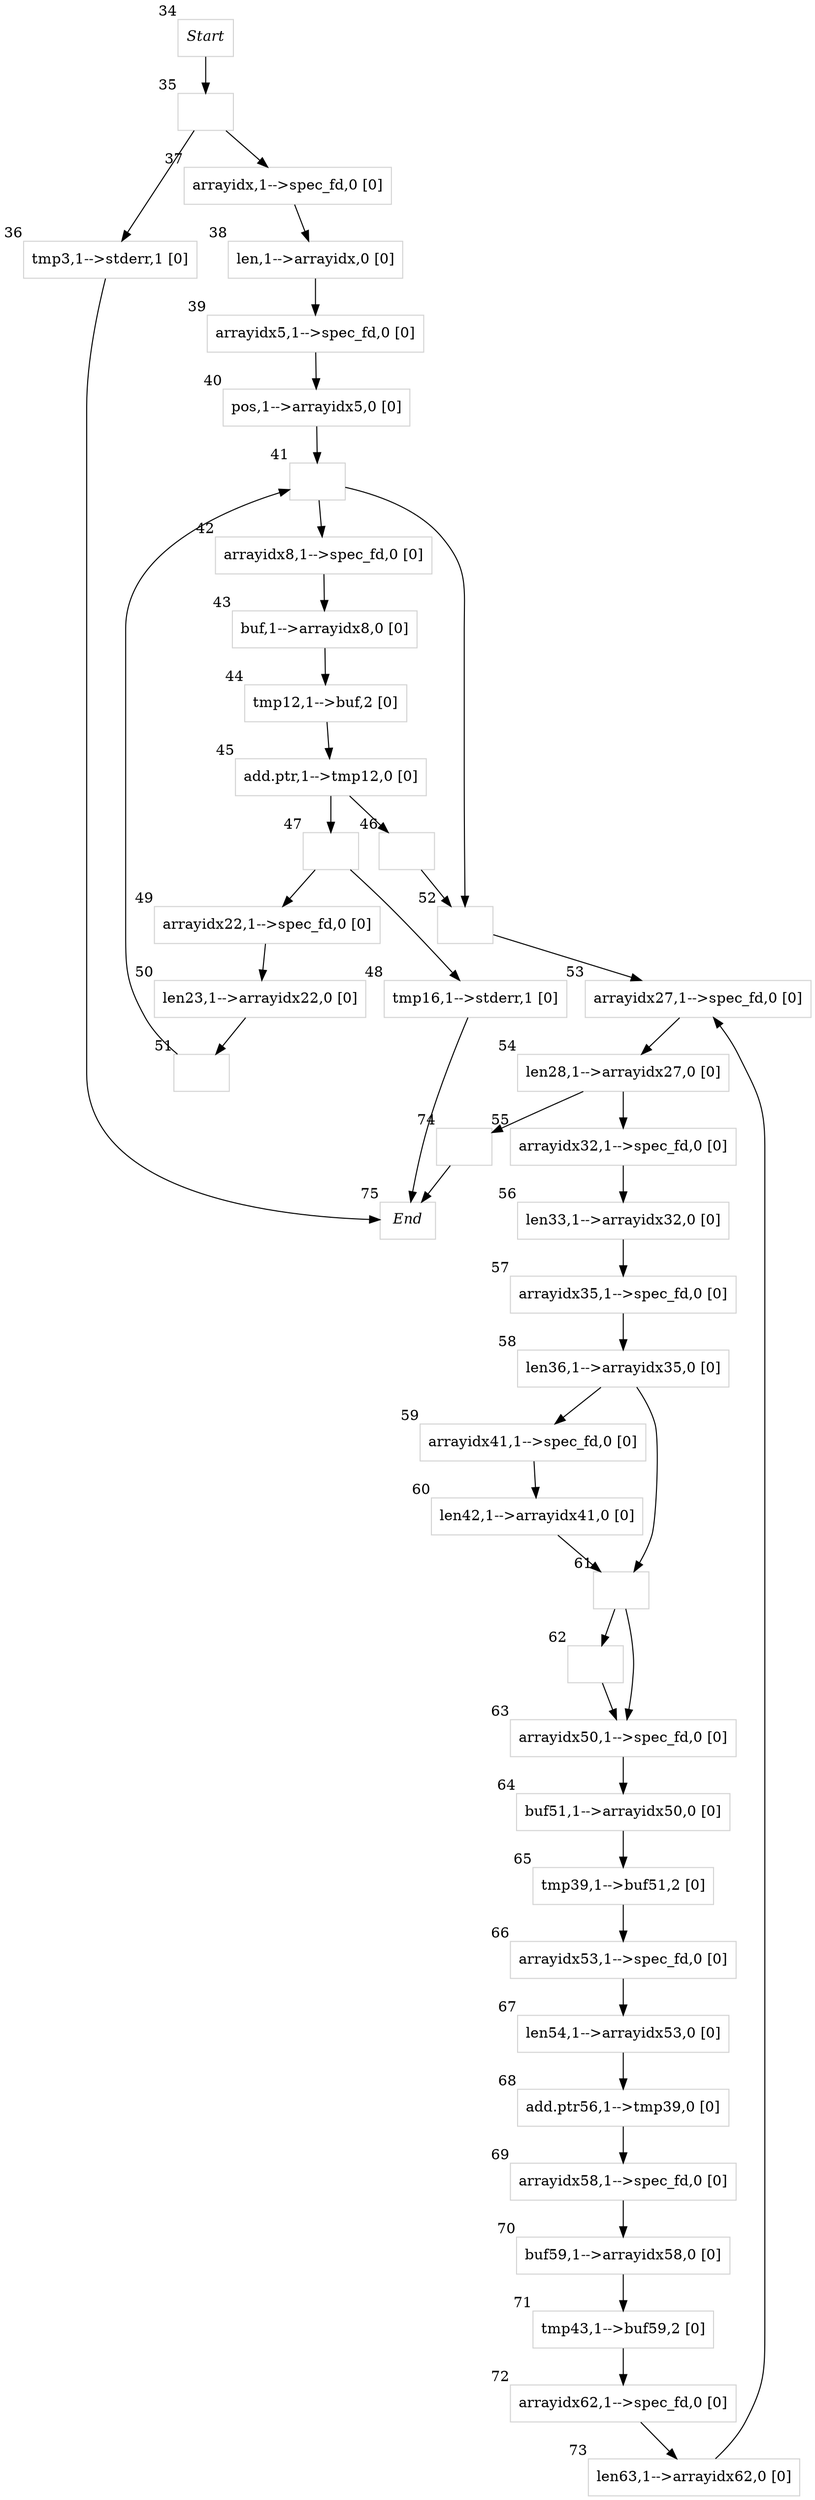 digraph GPG{
node [shape=box]; 
34[label=<<I>Start</I>>,xlabel="34", color=lightgray, fontcolor=black];
34->35;
35[label="",xlabel="35", color=lightgray, fontcolor=black];
35->36;
35->37;
36[label="tmp3,1-->stderr,1 [0]
",xlabel="36", color=lightgray, fontcolor=black];
36->75;
37[label="arrayidx,1-->spec_fd,0 [0]
",xlabel="37", color=lightgray, fontcolor=black];
37->38;
38[label="len,1-->arrayidx,0 [0]
",xlabel="38", color=lightgray, fontcolor=black];
38->39;
39[label="arrayidx5,1-->spec_fd,0 [0]
",xlabel="39", color=lightgray, fontcolor=black];
39->40;
40[label="pos,1-->arrayidx5,0 [0]
",xlabel="40", color=lightgray, fontcolor=black];
40->41;
41[label="",xlabel="41", color=lightgray, fontcolor=black];
41->42;
41->52;
42[label="arrayidx8,1-->spec_fd,0 [0]
",xlabel="42", color=lightgray, fontcolor=black];
42->43;
43[label="buf,1-->arrayidx8,0 [0]
",xlabel="43", color=lightgray, fontcolor=black];
43->44;
44[label="tmp12,1-->buf,2 [0]
",xlabel="44", color=lightgray, fontcolor=black];
44->45;
45[label="add.ptr,1-->tmp12,0 [0]
",xlabel="45", color=lightgray, fontcolor=black];
45->46;
45->47;
46[label="",xlabel="46", color=lightgray, fontcolor=black];
46->52;
47[label="",xlabel="47", color=lightgray, fontcolor=black];
47->48;
47->49;
48[label="tmp16,1-->stderr,1 [0]
",xlabel="48", color=lightgray, fontcolor=black];
48->75;
49[label="arrayidx22,1-->spec_fd,0 [0]
",xlabel="49", color=lightgray, fontcolor=black];
49->50;
50[label="len23,1-->arrayidx22,0 [0]
",xlabel="50", color=lightgray, fontcolor=black];
50->51;
51[label="",xlabel="51", color=lightgray, fontcolor=black];
51->41;
52[label="",xlabel="52", color=lightgray, fontcolor=black];
52->53;
53[label="arrayidx27,1-->spec_fd,0 [0]
",xlabel="53", color=lightgray, fontcolor=black];
53->54;
54[label="len28,1-->arrayidx27,0 [0]
",xlabel="54", color=lightgray, fontcolor=black];
54->55;
54->74;
55[label="arrayidx32,1-->spec_fd,0 [0]
",xlabel="55", color=lightgray, fontcolor=black];
55->56;
56[label="len33,1-->arrayidx32,0 [0]
",xlabel="56", color=lightgray, fontcolor=black];
56->57;
57[label="arrayidx35,1-->spec_fd,0 [0]
",xlabel="57", color=lightgray, fontcolor=black];
57->58;
58[label="len36,1-->arrayidx35,0 [0]
",xlabel="58", color=lightgray, fontcolor=black];
58->59;
58->61;
59[label="arrayidx41,1-->spec_fd,0 [0]
",xlabel="59", color=lightgray, fontcolor=black];
59->60;
60[label="len42,1-->arrayidx41,0 [0]
",xlabel="60", color=lightgray, fontcolor=black];
60->61;
61[label="",xlabel="61", color=lightgray, fontcolor=black];
61->62;
61->63;
62[label="",xlabel="62", color=lightgray, fontcolor=black];
62->63;
63[label="arrayidx50,1-->spec_fd,0 [0]
",xlabel="63", color=lightgray, fontcolor=black];
63->64;
64[label="buf51,1-->arrayidx50,0 [0]
",xlabel="64", color=lightgray, fontcolor=black];
64->65;
65[label="tmp39,1-->buf51,2 [0]
",xlabel="65", color=lightgray, fontcolor=black];
65->66;
66[label="arrayidx53,1-->spec_fd,0 [0]
",xlabel="66", color=lightgray, fontcolor=black];
66->67;
67[label="len54,1-->arrayidx53,0 [0]
",xlabel="67", color=lightgray, fontcolor=black];
67->68;
68[label="add.ptr56,1-->tmp39,0 [0]
",xlabel="68", color=lightgray, fontcolor=black];
68->69;
69[label="arrayidx58,1-->spec_fd,0 [0]
",xlabel="69", color=lightgray, fontcolor=black];
69->70;
70[label="buf59,1-->arrayidx58,0 [0]
",xlabel="70", color=lightgray, fontcolor=black];
70->71;
71[label="tmp43,1-->buf59,2 [0]
",xlabel="71", color=lightgray, fontcolor=black];
71->72;
72[label="arrayidx62,1-->spec_fd,0 [0]
",xlabel="72", color=lightgray, fontcolor=black];
72->73;
73[label="len63,1-->arrayidx62,0 [0]
",xlabel="73", color=lightgray, fontcolor=black];
73->53;
74[label="",xlabel="74", color=lightgray, fontcolor=black];
74->75;
75[label=<<I>End</I>>,xlabel="75", color=lightgray, fontcolor=black];
}